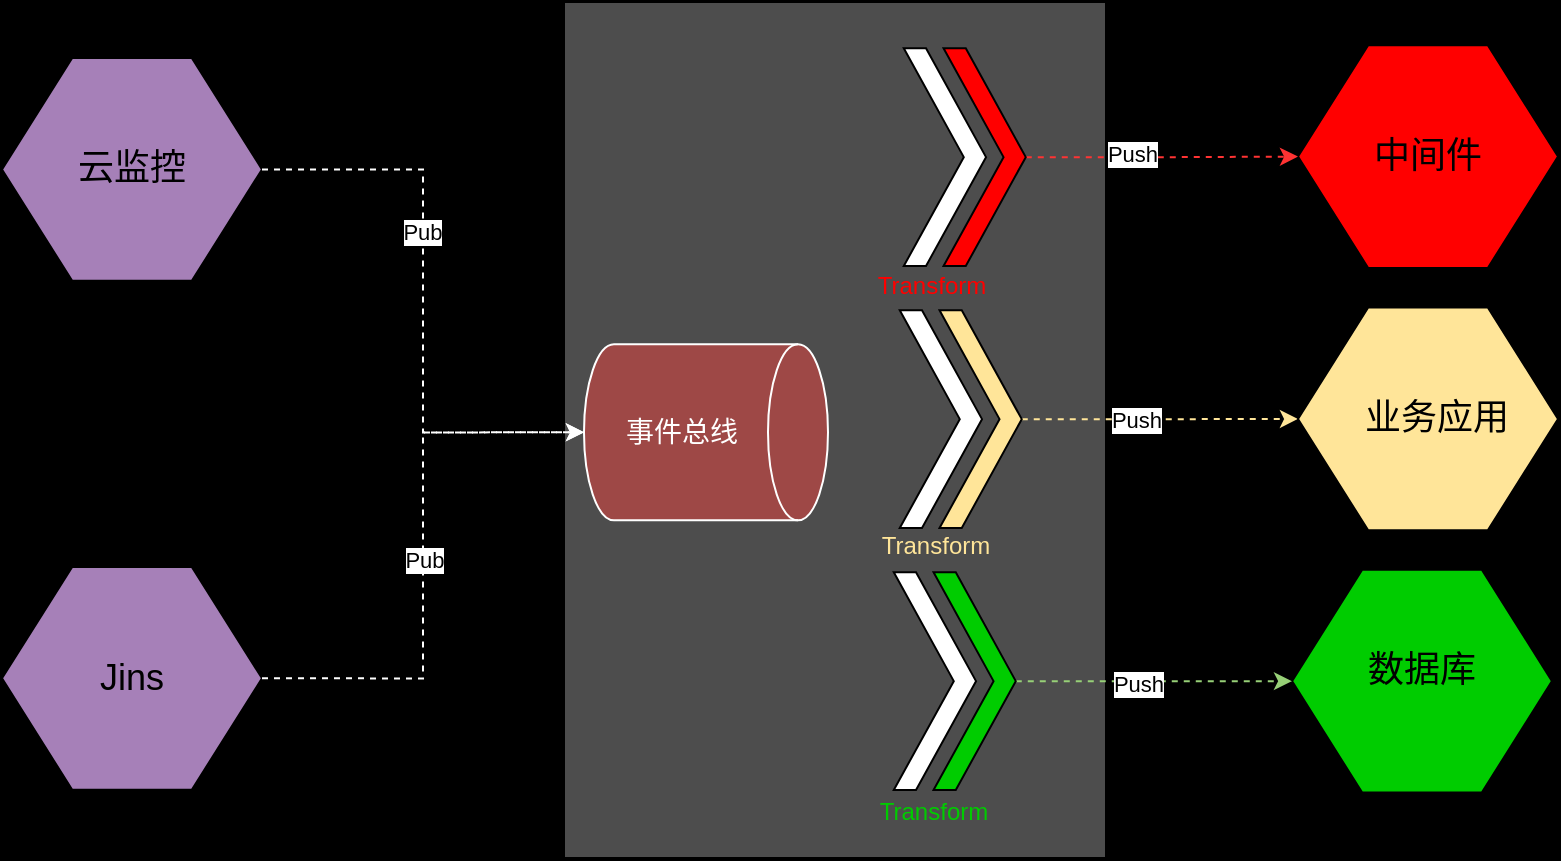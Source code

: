 <mxfile version="24.7.7">
  <diagram name="第 1 页" id="2kuI5vqeoujSwtPeEiwz">
    <mxGraphModel dx="954" dy="525" grid="0" gridSize="10" guides="1" tooltips="1" connect="1" arrows="1" fold="1" page="1" pageScale="1" pageWidth="827" pageHeight="1169" background="#000000" math="0" shadow="0">
      <root>
        <mxCell id="0" />
        <mxCell id="1" parent="0" />
        <mxCell id="m9w0L7mDfg-Hy0Zf4kCx-15" value="" style="rounded=0;whiteSpace=wrap;html=1;fillColor=#4D4D4D;" parent="1" vertex="1">
          <mxGeometry x="300" y="156" width="271" height="428" as="geometry" />
        </mxCell>
        <mxCell id="egfz6zBa7lYmq5XDyndJ-12" value="" style="verticalLabelPosition=bottom;verticalAlign=top;html=1;shape=hexagon;perimeter=hexagonPerimeter2;arcSize=6;size=0.27;fillColor=#A680B8;" parent="1" vertex="1">
          <mxGeometry x="19" y="184" width="130" height="111.43" as="geometry" />
        </mxCell>
        <mxCell id="egfz6zBa7lYmq5XDyndJ-15" value="&lt;font style=&quot;font-size: 18px;&quot;&gt;云监控&lt;/font&gt;" style="text;html=1;align=center;verticalAlign=middle;whiteSpace=wrap;rounded=0;" parent="1" vertex="1">
          <mxGeometry x="54" y="224.45" width="60" height="30" as="geometry" />
        </mxCell>
        <mxCell id="egfz6zBa7lYmq5XDyndJ-17" value="" style="verticalLabelPosition=bottom;verticalAlign=top;html=1;shape=hexagon;perimeter=hexagonPerimeter2;arcSize=6;size=0.27;fillColor=#FF0000;" parent="1" vertex="1">
          <mxGeometry x="667" y="177.57" width="130" height="111.43" as="geometry" />
        </mxCell>
        <mxCell id="egfz6zBa7lYmq5XDyndJ-18" value="&lt;font style=&quot;font-size: 18px;&quot;&gt;中间件&lt;/font&gt;" style="text;html=1;align=center;verticalAlign=middle;whiteSpace=wrap;rounded=0;" parent="1" vertex="1">
          <mxGeometry x="702" y="218.28" width="60" height="30" as="geometry" />
        </mxCell>
        <mxCell id="egfz6zBa7lYmq5XDyndJ-19" value="" style="verticalLabelPosition=bottom;verticalAlign=top;html=1;shape=hexagon;perimeter=hexagonPerimeter2;arcSize=6;size=0.27;fillColor=#00CC00;" parent="1" vertex="1">
          <mxGeometry x="664" y="439.85" width="130" height="111.43" as="geometry" />
        </mxCell>
        <mxCell id="egfz6zBa7lYmq5XDyndJ-20" value="&lt;font style=&quot;font-size: 18px;&quot;&gt;数据库&lt;/font&gt;" style="text;html=1;align=center;verticalAlign=middle;whiteSpace=wrap;rounded=0;" parent="1" vertex="1">
          <mxGeometry x="699" y="474.85" width="60" height="30" as="geometry" />
        </mxCell>
        <mxCell id="m9w0L7mDfg-Hy0Zf4kCx-1" value="" style="html=1;shadow=0;dashed=0;align=center;verticalAlign=middle;shape=mxgraph.arrows2.arrow;dy=0;dx=30;notch=30;direction=north;rotation=90;fillColor=#FFFFFF;strokeColor=#000000;flipV=0;flipH=1;" parent="1" vertex="1">
          <mxGeometry x="436.005" y="213.005" width="108.89" height="41.12" as="geometry" />
        </mxCell>
        <mxCell id="m9w0L7mDfg-Hy0Zf4kCx-16" style="edgeStyle=orthogonalEdgeStyle;rounded=0;orthogonalLoop=1;jettySize=auto;html=1;exitX=1;exitY=0.5;exitDx=0;exitDy=0;exitPerimeter=0;entryX=0;entryY=0.5;entryDx=0;entryDy=0;strokeColor=#FF3333;dashed=1;" parent="1" source="m9w0L7mDfg-Hy0Zf4kCx-2" target="egfz6zBa7lYmq5XDyndJ-17" edge="1">
          <mxGeometry relative="1" as="geometry" />
        </mxCell>
        <mxCell id="m9w0L7mDfg-Hy0Zf4kCx-17" value="Push" style="edgeLabel;html=1;align=center;verticalAlign=middle;resizable=0;points=[];" parent="m9w0L7mDfg-Hy0Zf4kCx-16" vertex="1" connectable="0">
          <mxGeometry x="-0.221" y="2" relative="1" as="geometry">
            <mxPoint as="offset" />
          </mxGeometry>
        </mxCell>
        <mxCell id="m9w0L7mDfg-Hy0Zf4kCx-2" value="" style="html=1;shadow=0;dashed=0;align=center;verticalAlign=middle;shape=mxgraph.arrows2.arrow;dy=0;dx=30;notch=30;direction=north;rotation=90;fillColor=#FF0000;strokeColor=#000000;flipV=0;flipH=1;" parent="1" vertex="1">
          <mxGeometry x="455.885" y="213.005" width="108.89" height="41.12" as="geometry" />
        </mxCell>
        <mxCell id="m9w0L7mDfg-Hy0Zf4kCx-3" value="" style="html=1;shadow=0;dashed=0;align=center;verticalAlign=middle;shape=mxgraph.arrows2.arrow;dy=0;dx=30;notch=30;direction=north;rotation=90;fillColor=#FFFFFF;strokeColor=#000000;flipV=0;flipH=1;" parent="1" vertex="1">
          <mxGeometry x="433.995" y="344.005" width="108.89" height="41.12" as="geometry" />
        </mxCell>
        <mxCell id="m9w0L7mDfg-Hy0Zf4kCx-18" style="edgeStyle=orthogonalEdgeStyle;rounded=0;orthogonalLoop=1;jettySize=auto;html=1;exitX=1;exitY=0.5;exitDx=0;exitDy=0;exitPerimeter=0;entryX=0;entryY=0.5;entryDx=0;entryDy=0;dashed=1;strokeColor=#FFE599;" parent="1" source="m9w0L7mDfg-Hy0Zf4kCx-4" target="m9w0L7mDfg-Hy0Zf4kCx-13" edge="1">
          <mxGeometry relative="1" as="geometry" />
        </mxCell>
        <mxCell id="m9w0L7mDfg-Hy0Zf4kCx-19" value="Push" style="edgeLabel;html=1;align=center;verticalAlign=middle;resizable=0;points=[];" parent="m9w0L7mDfg-Hy0Zf4kCx-18" vertex="1" connectable="0">
          <mxGeometry x="-0.217" relative="1" as="geometry">
            <mxPoint x="3" as="offset" />
          </mxGeometry>
        </mxCell>
        <mxCell id="m9w0L7mDfg-Hy0Zf4kCx-4" value="" style="html=1;shadow=0;dashed=0;align=center;verticalAlign=middle;shape=mxgraph.arrows2.arrow;dy=0;dx=30;notch=30;direction=north;rotation=90;fillColor=#FFE599;strokeColor=#000000;flipV=0;flipH=1;" parent="1" vertex="1">
          <mxGeometry x="453.875" y="344.005" width="108.89" height="41.12" as="geometry" />
        </mxCell>
        <mxCell id="m9w0L7mDfg-Hy0Zf4kCx-5" value="" style="html=1;shadow=0;dashed=0;align=center;verticalAlign=middle;shape=mxgraph.arrows2.arrow;dy=0;dx=30;notch=30;direction=north;rotation=90;fillColor=#FFFFFF;strokeColor=#000000;flipV=0;flipH=1;" parent="1" vertex="1">
          <mxGeometry x="431.005" y="475.005" width="108.89" height="41.12" as="geometry" />
        </mxCell>
        <mxCell id="m9w0L7mDfg-Hy0Zf4kCx-21" style="edgeStyle=orthogonalEdgeStyle;rounded=0;orthogonalLoop=1;jettySize=auto;html=1;exitX=1;exitY=0.5;exitDx=0;exitDy=0;exitPerimeter=0;entryX=0;entryY=0.5;entryDx=0;entryDy=0;strokeColor=#97D077;dashed=1;" parent="1" source="m9w0L7mDfg-Hy0Zf4kCx-6" target="egfz6zBa7lYmq5XDyndJ-19" edge="1">
          <mxGeometry relative="1" as="geometry" />
        </mxCell>
        <mxCell id="m9w0L7mDfg-Hy0Zf4kCx-22" value="Push" style="edgeLabel;html=1;align=center;verticalAlign=middle;resizable=0;points=[];" parent="m9w0L7mDfg-Hy0Zf4kCx-21" vertex="1" connectable="0">
          <mxGeometry x="-0.231" y="-1" relative="1" as="geometry">
            <mxPoint x="8" as="offset" />
          </mxGeometry>
        </mxCell>
        <mxCell id="m9w0L7mDfg-Hy0Zf4kCx-6" value="" style="html=1;shadow=0;dashed=0;align=center;verticalAlign=middle;shape=mxgraph.arrows2.arrow;dy=0;dx=30;notch=30;direction=north;rotation=90;fillColor=#00CC00;strokeColor=#000000;flipV=0;flipH=1;" parent="1" vertex="1">
          <mxGeometry x="450.885" y="475.005" width="108.89" height="41.12" as="geometry" />
        </mxCell>
        <mxCell id="m9w0L7mDfg-Hy0Zf4kCx-8" value="&lt;font color=&quot;#ff0000&quot;&gt;Transform&lt;/font&gt;" style="text;html=1;align=center;verticalAlign=middle;whiteSpace=wrap;rounded=0;" parent="1" vertex="1">
          <mxGeometry x="453.88" y="283" width="60" height="30" as="geometry" />
        </mxCell>
        <mxCell id="m9w0L7mDfg-Hy0Zf4kCx-9" value="&lt;font color=&quot;#ffe599&quot;&gt;Transform&lt;/font&gt;" style="text;html=1;align=center;verticalAlign=middle;whiteSpace=wrap;rounded=0;" parent="1" vertex="1">
          <mxGeometry x="455.88" y="413" width="60" height="30" as="geometry" />
        </mxCell>
        <mxCell id="m9w0L7mDfg-Hy0Zf4kCx-10" value="&lt;font color=&quot;#00cc00&quot;&gt;Transform&lt;/font&gt;" style="text;html=1;align=center;verticalAlign=middle;whiteSpace=wrap;rounded=0;" parent="1" vertex="1">
          <mxGeometry x="455.45" y="546" width="60" height="30" as="geometry" />
        </mxCell>
        <mxCell id="m9w0L7mDfg-Hy0Zf4kCx-11" value="&lt;font style=&quot;font-size: 14px;&quot; color=&quot;#ffffff&quot;&gt;事件总线&lt;/font&gt;" style="shape=cylinder3;whiteSpace=wrap;html=1;boundedLbl=1;backgroundOutline=1;size=15;direction=south;fillColor=#9E4846;strokeColor=#FFFFFF;" parent="1" vertex="1">
          <mxGeometry x="310" y="327.17" width="122" height="88" as="geometry" />
        </mxCell>
        <mxCell id="m9w0L7mDfg-Hy0Zf4kCx-13" value="" style="verticalLabelPosition=bottom;verticalAlign=top;html=1;shape=hexagon;perimeter=hexagonPerimeter2;arcSize=6;size=0.27;fillColor=#FFE599;" parent="1" vertex="1">
          <mxGeometry x="667" y="308.74" width="130" height="111.43" as="geometry" />
        </mxCell>
        <mxCell id="m9w0L7mDfg-Hy0Zf4kCx-14" value="&lt;font style=&quot;font-size: 18px;&quot;&gt;业务应用&lt;/font&gt;" style="text;html=1;align=center;verticalAlign=middle;whiteSpace=wrap;rounded=0;" parent="1" vertex="1">
          <mxGeometry x="699" y="349.45" width="75" height="30" as="geometry" />
        </mxCell>
        <mxCell id="m9w0L7mDfg-Hy0Zf4kCx-23" style="edgeStyle=orthogonalEdgeStyle;rounded=0;orthogonalLoop=1;jettySize=auto;html=1;exitX=1;exitY=0.5;exitDx=0;exitDy=0;entryX=0.5;entryY=1;entryDx=0;entryDy=0;entryPerimeter=0;dashed=1;strokeColor=#FFFFFF;" parent="1" source="egfz6zBa7lYmq5XDyndJ-12" target="m9w0L7mDfg-Hy0Zf4kCx-11" edge="1">
          <mxGeometry relative="1" as="geometry" />
        </mxCell>
        <mxCell id="m9w0L7mDfg-Hy0Zf4kCx-24" value="Pub" style="edgeLabel;html=1;align=center;verticalAlign=middle;resizable=0;points=[];" parent="m9w0L7mDfg-Hy0Zf4kCx-23" vertex="1" connectable="0">
          <mxGeometry x="-0.237" y="-1" relative="1" as="geometry">
            <mxPoint as="offset" />
          </mxGeometry>
        </mxCell>
        <mxCell id="8YSsli9hQhtiDxE-2XIZ-1" value="" style="verticalLabelPosition=bottom;verticalAlign=top;html=1;shape=hexagon;perimeter=hexagonPerimeter2;arcSize=6;size=0.27;fillColor=#A680B8;" parent="1" vertex="1">
          <mxGeometry x="19" y="438.45" width="130" height="111.43" as="geometry" />
        </mxCell>
        <mxCell id="8YSsli9hQhtiDxE-2XIZ-2" value="&lt;font style=&quot;font-size: 18px;&quot;&gt;Jins&lt;/font&gt;" style="text;html=1;align=center;verticalAlign=middle;whiteSpace=wrap;rounded=0;" parent="1" vertex="1">
          <mxGeometry x="54" y="478.9" width="60" height="30" as="geometry" />
        </mxCell>
        <mxCell id="8YSsli9hQhtiDxE-2XIZ-5" style="edgeStyle=orthogonalEdgeStyle;rounded=0;orthogonalLoop=1;jettySize=auto;html=1;exitX=1;exitY=0.5;exitDx=0;exitDy=0;entryX=0.5;entryY=1;entryDx=0;entryDy=0;entryPerimeter=0;dashed=1;strokeColor=#FFFFFF;" parent="1" source="8YSsli9hQhtiDxE-2XIZ-1" target="m9w0L7mDfg-Hy0Zf4kCx-11" edge="1">
          <mxGeometry relative="1" as="geometry" />
        </mxCell>
        <mxCell id="8YSsli9hQhtiDxE-2XIZ-6" value="Pub" style="edgeLabel;html=1;align=center;verticalAlign=middle;resizable=0;points=[];" parent="8YSsli9hQhtiDxE-2XIZ-5" vertex="1" connectable="0">
          <mxGeometry x="-0.019" y="1" relative="1" as="geometry">
            <mxPoint x="1" as="offset" />
          </mxGeometry>
        </mxCell>
      </root>
    </mxGraphModel>
  </diagram>
</mxfile>
